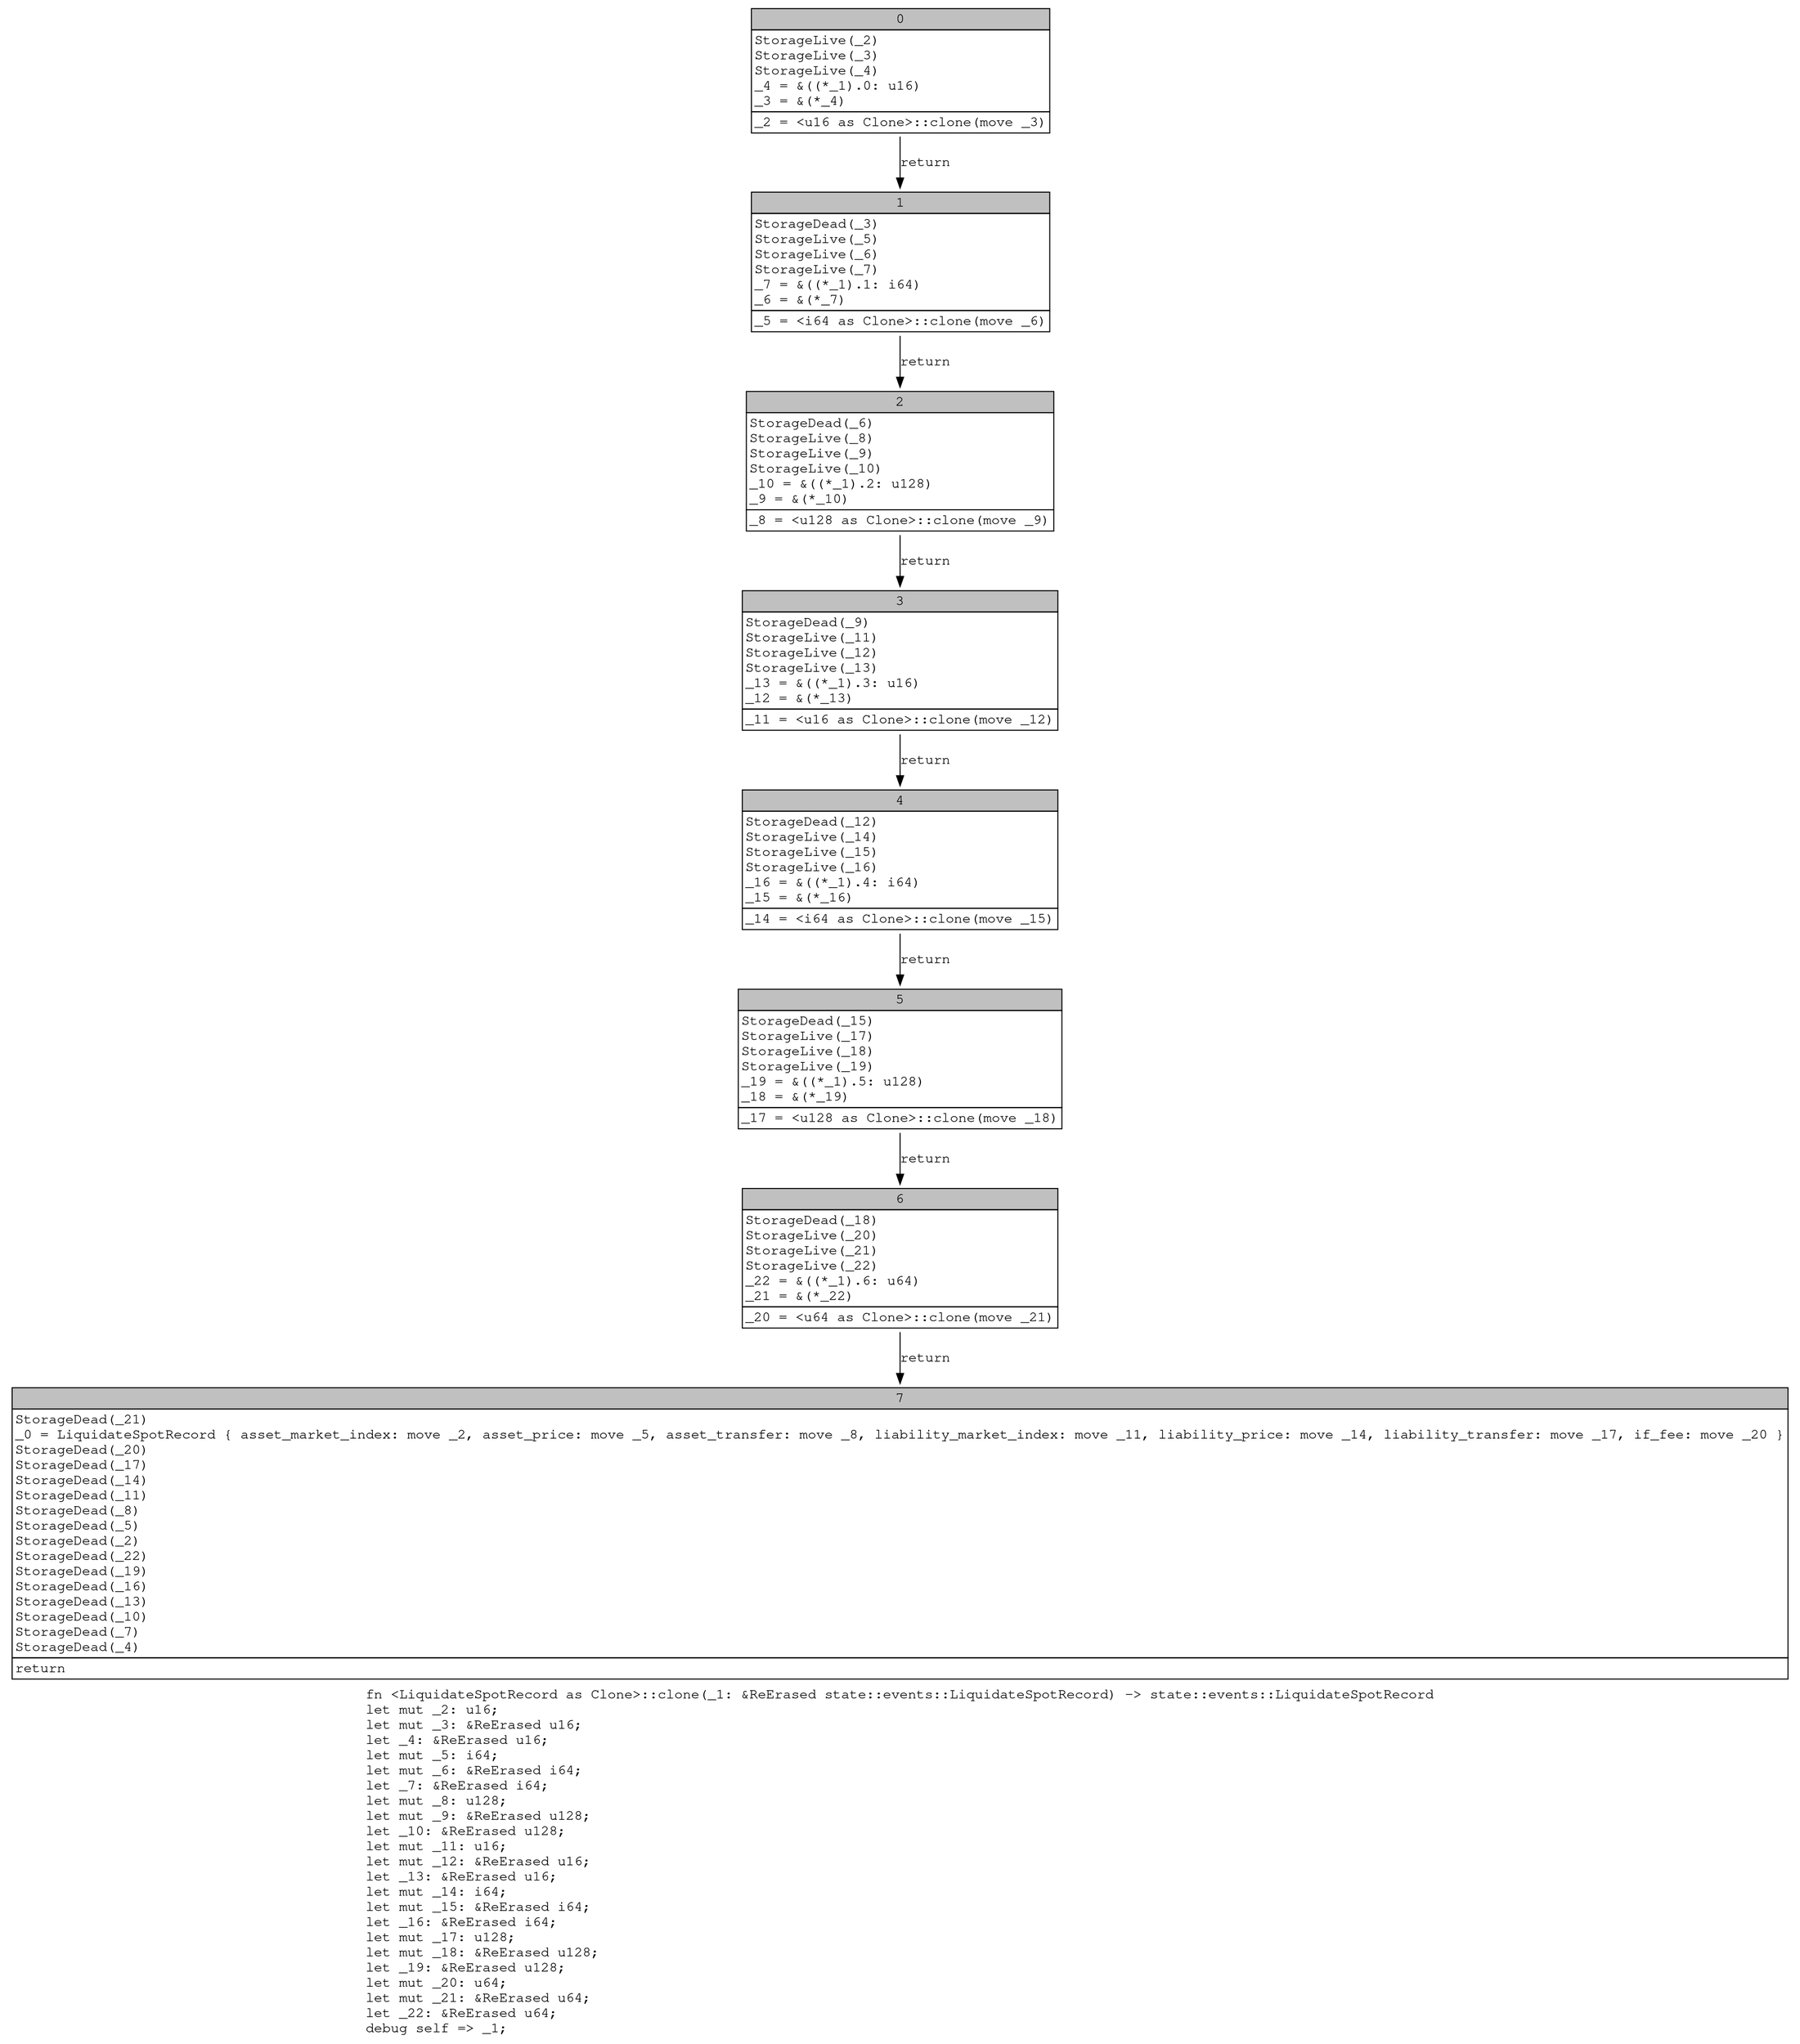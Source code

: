 digraph Mir_0_15777 {
    graph [fontname="Courier, monospace"];
    node [fontname="Courier, monospace"];
    edge [fontname="Courier, monospace"];
    label=<fn &lt;LiquidateSpotRecord as Clone&gt;::clone(_1: &amp;ReErased state::events::LiquidateSpotRecord) -&gt; state::events::LiquidateSpotRecord<br align="left"/>let mut _2: u16;<br align="left"/>let mut _3: &amp;ReErased u16;<br align="left"/>let _4: &amp;ReErased u16;<br align="left"/>let mut _5: i64;<br align="left"/>let mut _6: &amp;ReErased i64;<br align="left"/>let _7: &amp;ReErased i64;<br align="left"/>let mut _8: u128;<br align="left"/>let mut _9: &amp;ReErased u128;<br align="left"/>let _10: &amp;ReErased u128;<br align="left"/>let mut _11: u16;<br align="left"/>let mut _12: &amp;ReErased u16;<br align="left"/>let _13: &amp;ReErased u16;<br align="left"/>let mut _14: i64;<br align="left"/>let mut _15: &amp;ReErased i64;<br align="left"/>let _16: &amp;ReErased i64;<br align="left"/>let mut _17: u128;<br align="left"/>let mut _18: &amp;ReErased u128;<br align="left"/>let _19: &amp;ReErased u128;<br align="left"/>let mut _20: u64;<br align="left"/>let mut _21: &amp;ReErased u64;<br align="left"/>let _22: &amp;ReErased u64;<br align="left"/>debug self =&gt; _1;<br align="left"/>>;
    bb0__0_15777 [shape="none", label=<<table border="0" cellborder="1" cellspacing="0"><tr><td bgcolor="gray" align="center" colspan="1">0</td></tr><tr><td align="left" balign="left">StorageLive(_2)<br/>StorageLive(_3)<br/>StorageLive(_4)<br/>_4 = &amp;((*_1).0: u16)<br/>_3 = &amp;(*_4)<br/></td></tr><tr><td align="left">_2 = &lt;u16 as Clone&gt;::clone(move _3)</td></tr></table>>];
    bb1__0_15777 [shape="none", label=<<table border="0" cellborder="1" cellspacing="0"><tr><td bgcolor="gray" align="center" colspan="1">1</td></tr><tr><td align="left" balign="left">StorageDead(_3)<br/>StorageLive(_5)<br/>StorageLive(_6)<br/>StorageLive(_7)<br/>_7 = &amp;((*_1).1: i64)<br/>_6 = &amp;(*_7)<br/></td></tr><tr><td align="left">_5 = &lt;i64 as Clone&gt;::clone(move _6)</td></tr></table>>];
    bb2__0_15777 [shape="none", label=<<table border="0" cellborder="1" cellspacing="0"><tr><td bgcolor="gray" align="center" colspan="1">2</td></tr><tr><td align="left" balign="left">StorageDead(_6)<br/>StorageLive(_8)<br/>StorageLive(_9)<br/>StorageLive(_10)<br/>_10 = &amp;((*_1).2: u128)<br/>_9 = &amp;(*_10)<br/></td></tr><tr><td align="left">_8 = &lt;u128 as Clone&gt;::clone(move _9)</td></tr></table>>];
    bb3__0_15777 [shape="none", label=<<table border="0" cellborder="1" cellspacing="0"><tr><td bgcolor="gray" align="center" colspan="1">3</td></tr><tr><td align="left" balign="left">StorageDead(_9)<br/>StorageLive(_11)<br/>StorageLive(_12)<br/>StorageLive(_13)<br/>_13 = &amp;((*_1).3: u16)<br/>_12 = &amp;(*_13)<br/></td></tr><tr><td align="left">_11 = &lt;u16 as Clone&gt;::clone(move _12)</td></tr></table>>];
    bb4__0_15777 [shape="none", label=<<table border="0" cellborder="1" cellspacing="0"><tr><td bgcolor="gray" align="center" colspan="1">4</td></tr><tr><td align="left" balign="left">StorageDead(_12)<br/>StorageLive(_14)<br/>StorageLive(_15)<br/>StorageLive(_16)<br/>_16 = &amp;((*_1).4: i64)<br/>_15 = &amp;(*_16)<br/></td></tr><tr><td align="left">_14 = &lt;i64 as Clone&gt;::clone(move _15)</td></tr></table>>];
    bb5__0_15777 [shape="none", label=<<table border="0" cellborder="1" cellspacing="0"><tr><td bgcolor="gray" align="center" colspan="1">5</td></tr><tr><td align="left" balign="left">StorageDead(_15)<br/>StorageLive(_17)<br/>StorageLive(_18)<br/>StorageLive(_19)<br/>_19 = &amp;((*_1).5: u128)<br/>_18 = &amp;(*_19)<br/></td></tr><tr><td align="left">_17 = &lt;u128 as Clone&gt;::clone(move _18)</td></tr></table>>];
    bb6__0_15777 [shape="none", label=<<table border="0" cellborder="1" cellspacing="0"><tr><td bgcolor="gray" align="center" colspan="1">6</td></tr><tr><td align="left" balign="left">StorageDead(_18)<br/>StorageLive(_20)<br/>StorageLive(_21)<br/>StorageLive(_22)<br/>_22 = &amp;((*_1).6: u64)<br/>_21 = &amp;(*_22)<br/></td></tr><tr><td align="left">_20 = &lt;u64 as Clone&gt;::clone(move _21)</td></tr></table>>];
    bb7__0_15777 [shape="none", label=<<table border="0" cellborder="1" cellspacing="0"><tr><td bgcolor="gray" align="center" colspan="1">7</td></tr><tr><td align="left" balign="left">StorageDead(_21)<br/>_0 = LiquidateSpotRecord { asset_market_index: move _2, asset_price: move _5, asset_transfer: move _8, liability_market_index: move _11, liability_price: move _14, liability_transfer: move _17, if_fee: move _20 }<br/>StorageDead(_20)<br/>StorageDead(_17)<br/>StorageDead(_14)<br/>StorageDead(_11)<br/>StorageDead(_8)<br/>StorageDead(_5)<br/>StorageDead(_2)<br/>StorageDead(_22)<br/>StorageDead(_19)<br/>StorageDead(_16)<br/>StorageDead(_13)<br/>StorageDead(_10)<br/>StorageDead(_7)<br/>StorageDead(_4)<br/></td></tr><tr><td align="left">return</td></tr></table>>];
    bb0__0_15777 -> bb1__0_15777 [label="return"];
    bb1__0_15777 -> bb2__0_15777 [label="return"];
    bb2__0_15777 -> bb3__0_15777 [label="return"];
    bb3__0_15777 -> bb4__0_15777 [label="return"];
    bb4__0_15777 -> bb5__0_15777 [label="return"];
    bb5__0_15777 -> bb6__0_15777 [label="return"];
    bb6__0_15777 -> bb7__0_15777 [label="return"];
}

